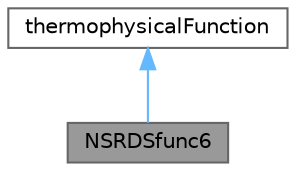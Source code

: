 digraph "NSRDSfunc6"
{
 // LATEX_PDF_SIZE
  bgcolor="transparent";
  edge [fontname=Helvetica,fontsize=10,labelfontname=Helvetica,labelfontsize=10];
  node [fontname=Helvetica,fontsize=10,shape=box,height=0.2,width=0.4];
  Node1 [id="Node000001",label="NSRDSfunc6",height=0.2,width=0.4,color="gray40", fillcolor="grey60", style="filled", fontcolor="black",tooltip="NSRDS function number 106."];
  Node2 -> Node1 [id="edge1_Node000001_Node000002",dir="back",color="steelblue1",style="solid",tooltip=" "];
  Node2 [id="Node000002",label="thermophysicalFunction",height=0.2,width=0.4,color="gray40", fillcolor="white", style="filled",URL="$classFoam_1_1thermophysicalFunction.html",tooltip="Abstract base class for thermo-physical functions."];
}
